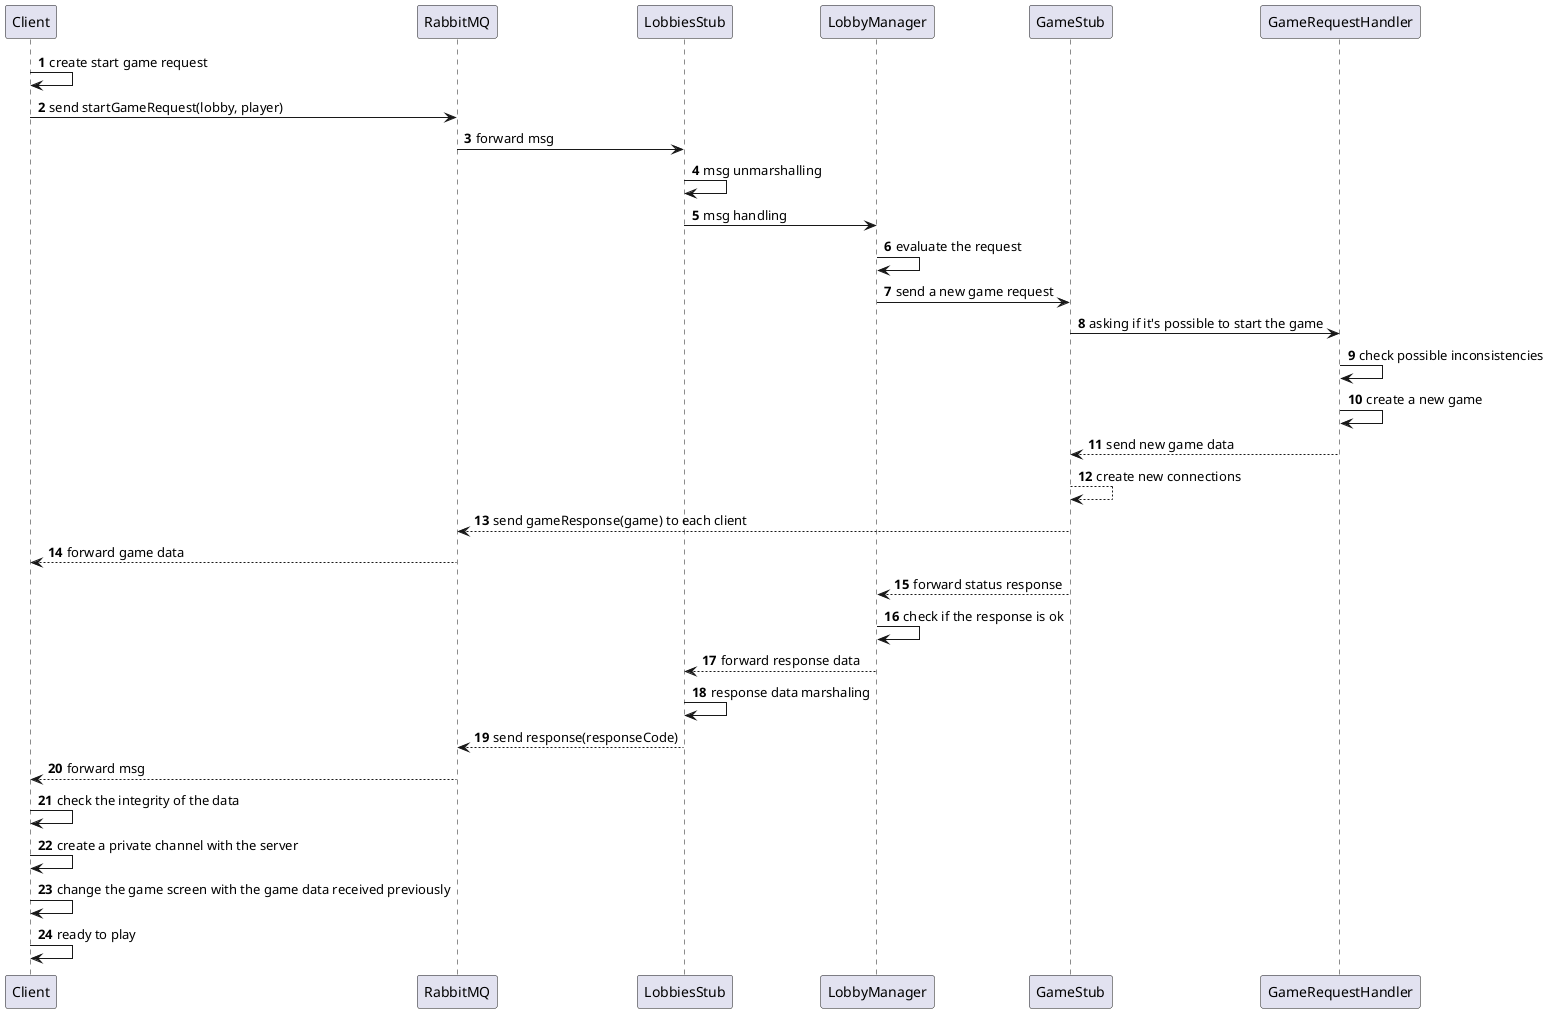 @startuml
'https://plantuml.com/sequence-diagram

autonumber

Client -> Client: create start game request
Client -> RabbitMQ: send startGameRequest(lobby, player)
RabbitMQ -> LobbiesStub: forward msg
LobbiesStub -> LobbiesStub: msg unmarshalling
LobbiesStub -> LobbyManager:  msg handling
LobbyManager -> LobbyManager: evaluate the request
LobbyManager -> GameStub: send a new game request
GameStub -> GameRequestHandler: asking if it's possible to start the game
GameRequestHandler -> GameRequestHandler: check possible inconsistencies
GameRequestHandler -> GameRequestHandler: create a new game
GameRequestHandler --> GameStub: send new game data
GameStub --> GameStub: create new connections
GameStub --> RabbitMQ: send gameResponse(game) to each client
RabbitMQ --> Client: forward game data
GameStub --> LobbyManager: forward status response
LobbyManager -> LobbyManager: check if the response is ok
LobbyManager --> LobbiesStub: forward response data
LobbiesStub -> LobbiesStub: response data marshaling
LobbiesStub --> RabbitMQ: send response(responseCode)
RabbitMQ --> Client: forward msg
Client -> Client: check the integrity of the data
Client -> Client: create a private channel with the server
Client -> Client: change the game screen with the game data received previously
Client -> Client: ready to play


@enduml